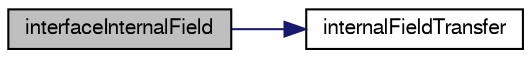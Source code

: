 digraph "interfaceInternalField"
{
  bgcolor="transparent";
  edge [fontname="FreeSans",fontsize="10",labelfontname="FreeSans",labelfontsize="10"];
  node [fontname="FreeSans",fontsize="10",shape=record];
  rankdir="LR";
  Node332 [label="interfaceInternalField",height=0.2,width=0.4,color="black", fillcolor="grey75", style="filled", fontcolor="black"];
  Node332 -> Node333 [color="midnightblue",fontsize="10",style="solid",fontname="FreeSans"];
  Node333 [label="internalFieldTransfer",height=0.2,width=0.4,color="black",URL="$a22802.html#a237c9448fbff6fcefb820f4076a58f26",tooltip="Return neighbour field. "];
}
